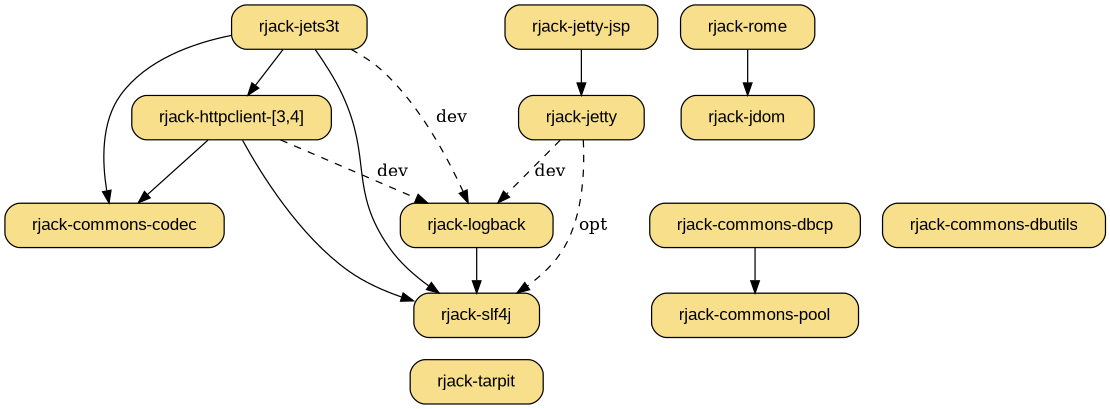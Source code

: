 digraph "RJack Gem Dependency Graph" {
  bgcolor="transparent";
  rankdir=TB;
  size="7.4,10";
  node [ shape=box, style="filled,rounded", fillcolor="#f8df8b",
         fontname="Arial", margin="0.30,0.1" ];

  "rjack-jets3t" -> "rjack-httpclient";
  "rjack-jets3t" -> "rjack-commons-codec";
  "rjack-jets3t" -> "rjack-slf4j";
  "rjack-jets3t" -> "rjack-logback" [ style=dashed, label="dev" ];

  subgraph u {
    rank=same
    "rjack-rome"   [ target=_parent, URL="rome/" ];
    "rjack-jets3t" [ target=_parent, URL="jets3t/" ];
  }

  "rjack-jdom"     [ target=_parent, URL="jdom/" ];
  "rjack-rome" -> "rjack-jdom"

  "rjack-httpclient" [ target=_parent, URL="httpclient-3/",
                       shape=record, label="rjack-httpclient-[3,4]" ];

  "rjack-httpclient" -> "rjack-commons-codec";
  "rjack-httpclient" -> "rjack-logback" [ style=dashed, label="dev" ];
  "rjack-httpclient" -> "rjack-slf4j";

  "rjack-jetty"     [ target=_parent, URL="jetty/" ];
  "rjack-jetty-jsp" [ target=_parent, URL="jetty-jsp/" ];
  "rjack-jetty-jsp" -> "rjack-jetty";

  "rjack-jetty" -> "rjack-logback" [ style=dashed, label="dev" ];
  "rjack-jetty" -> "rjack-slf4j"   [ style=dashed, label="opt" ];

  "rjack-slf4j"   [ target=_parent, URL="slf4j/", group=log ];
  "rjack-logback" [ target=_parent, URL="logback/", group=log ];

  "rjack-logback" -> "rjack-slf4j";

  "rjack-commons-codec"   [ target=_parent, URL="commons-codec/", group=commons ];

  subgraph d {
    rank=same
    "rjack-commons-dbcp"    [ target=_parent, URL="commons-dbcp/", group=commons ];
    "rjack-commons-dbutils" [ target=_parent, URL="commons-dbutils/", group=commons ];
  }

  "rjack-commons-pool"    [ target=_parent, URL="commons-pool/", group=commons ];
  "rjack-commons-dbcp" -> "rjack-commons-pool";

  subgraph t {
    rank=sink
    "rjack-tarpit" [ target=_parent, URL="tarpit/" ];
  }

}
